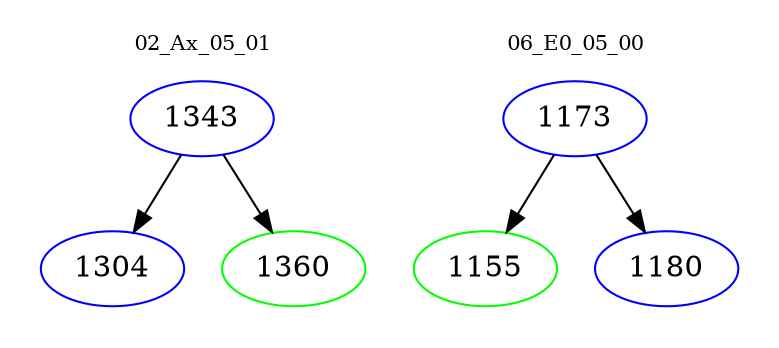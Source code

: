 digraph{
subgraph cluster_0 {
color = white
label = "02_Ax_05_01";
fontsize=10;
T0_1343 [label="1343", color="blue"]
T0_1343 -> T0_1304 [color="black"]
T0_1304 [label="1304", color="blue"]
T0_1343 -> T0_1360 [color="black"]
T0_1360 [label="1360", color="green"]
}
subgraph cluster_1 {
color = white
label = "06_E0_05_00";
fontsize=10;
T1_1173 [label="1173", color="blue"]
T1_1173 -> T1_1155 [color="black"]
T1_1155 [label="1155", color="green"]
T1_1173 -> T1_1180 [color="black"]
T1_1180 [label="1180", color="blue"]
}
}
